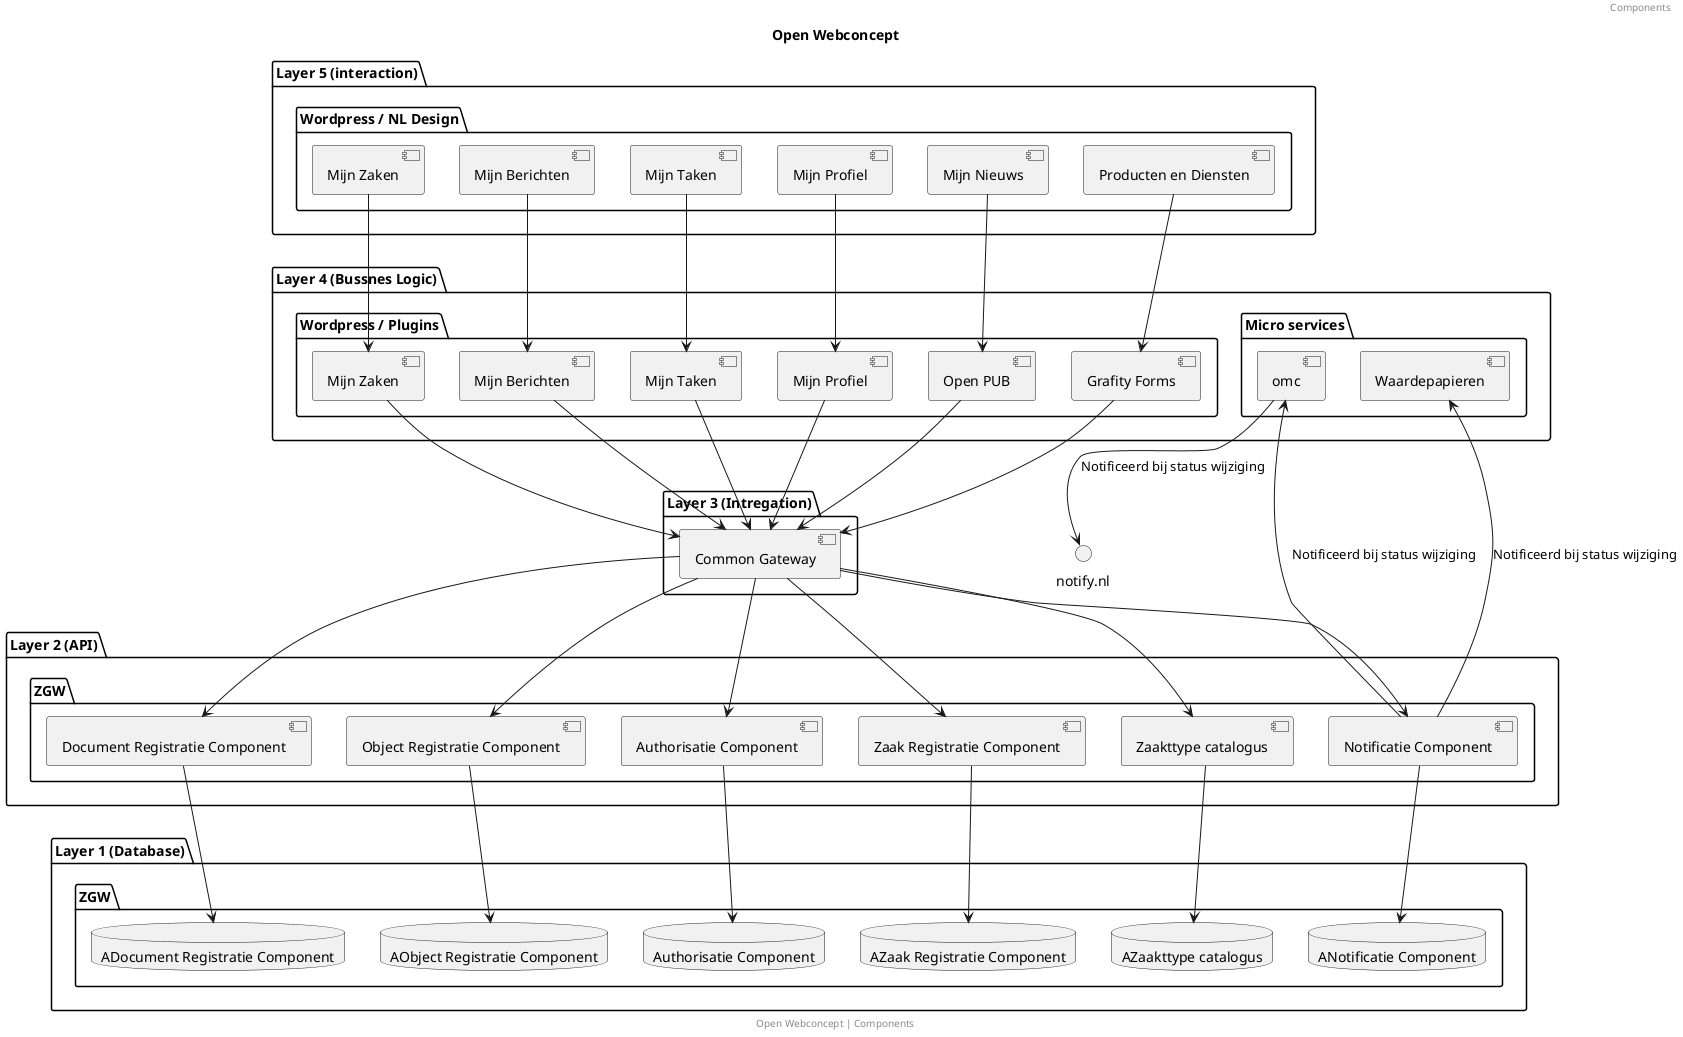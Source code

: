 @startuml
title: Open Webconcept
footer: Open Webconcept | Components
header: Components


package "Layer 5 (interaction)" {
package "Wordpress / NL Design" {
 [Mijn Zaken]  as mijnZakenUI
 [Mijn Berichten]  as mijnBerichtenUI
 [Mijn Taken]  as mijnTakenUI
 [Mijn Profiel]  as mijnProfielUI
 [Mijn Nieuws]  as mijnNieuwsUI
 [Producten en Diensten]  as mijnDienstenUI
}
}

package "Layer 4 (Bussnes Logic)" {
package "Wordpress / Plugins" {
 [Mijn Zaken]  as mijnZakenPlugin
 [Mijn Berichten]  as mijnBerichtenPlugin
 [Mijn Taken]  as mijnTakenPlugin
 [Mijn Profiel]  as mijnZProfielPlugin
 [Open PUB]  as mijnNieuwslugin
 [Grafity Forms]  as GrafityFormsPlugin
}
package "Micro services" {
 [Waardepapieren]  as WaardepapierenService
 [omc]  as omc
}
}

package "Layer 3 (Intregation)" {
 [Common Gateway]  as gateway
}

package "Layer 2 (API)" {
package "ZGW" {
 [Zaak Registratie Component]  as zrc
 [Zaakttype catalogus]  as ztc
 [Document Registratie Component]  as drc
 [Object Registratie Component]  as orc
 [Notificatie Component]  as nc
 [Authorisatie Component]  as ac
}
}

package "Layer 1 (Database)" {
package "ZGW" as zgwdb {
 database "AZaak Registratie Component"  as zrcDB
 database "AZaakttype catalogus"  as ztcDB
 database "ADocument Registratie Component"  as drcDB
 database "AObject Registratie Component"  as orcDB
 database "ANotificatie Component"  as ncDB
 database "Authorisatie Component"  as acDB
}
}

mijnZakenUI --> mijnZakenPlugin
mijnBerichtenUI--> mijnBerichtenPlugin
mijnTakenUI --> mijnTakenPlugin
mijnProfielUI --> mijnZProfielPlugin
mijnNieuwsUI --> mijnNieuwslugin
mijnDienstenUI --> GrafityFormsPlugin

mijnZakenPlugin --> gateway
mijnBerichtenPlugin --> gateway
mijnTakenPlugin --> gateway
mijnZProfielPlugin --> gateway
mijnNieuwslugin --> gateway
GrafityFormsPlugin --> gateway

gateway --> ztc
gateway --> zrc
gateway --> drc
gateway --> orc
gateway --> nc
gateway --> ac
nc --> WaardepapierenService: Notificeerd bij status wijziging
nc --> omc: Notificeerd bij status wijziging
omc --> notify.nl: Notificeerd bij status wijziging

ztc --> ztcDB
zrc --> zrcDB
drc --> drcDB
orc --> orcDB
nc --> ncDB
ac --> acDB
@enduml